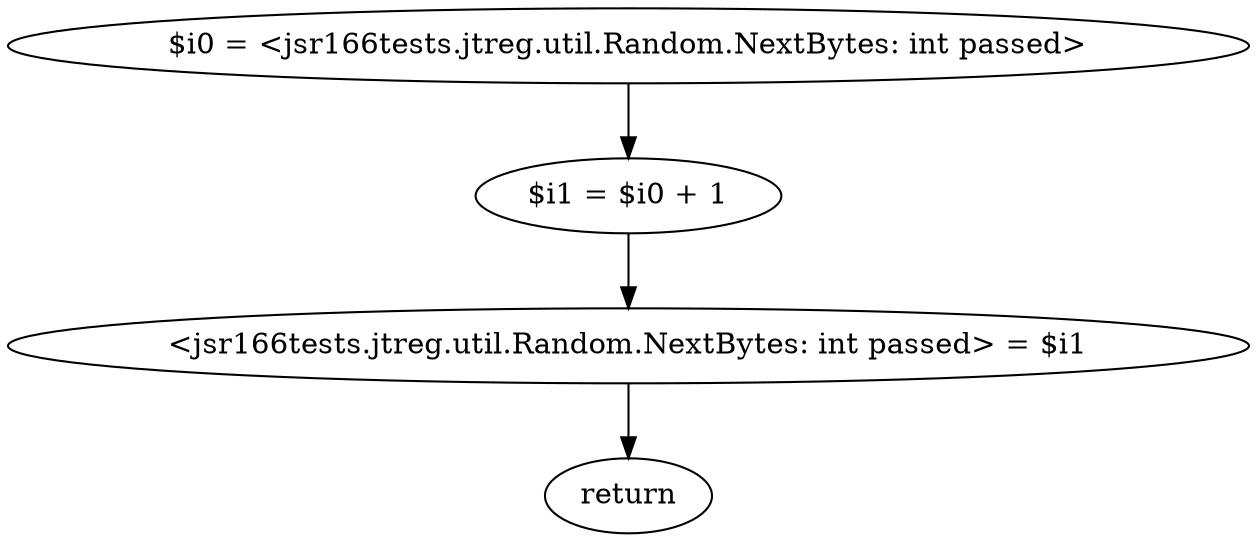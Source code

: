 digraph "unitGraph" {
    "$i0 = <jsr166tests.jtreg.util.Random.NextBytes: int passed>"
    "$i1 = $i0 + 1"
    "<jsr166tests.jtreg.util.Random.NextBytes: int passed> = $i1"
    "return"
    "$i0 = <jsr166tests.jtreg.util.Random.NextBytes: int passed>"->"$i1 = $i0 + 1";
    "$i1 = $i0 + 1"->"<jsr166tests.jtreg.util.Random.NextBytes: int passed> = $i1";
    "<jsr166tests.jtreg.util.Random.NextBytes: int passed> = $i1"->"return";
}
